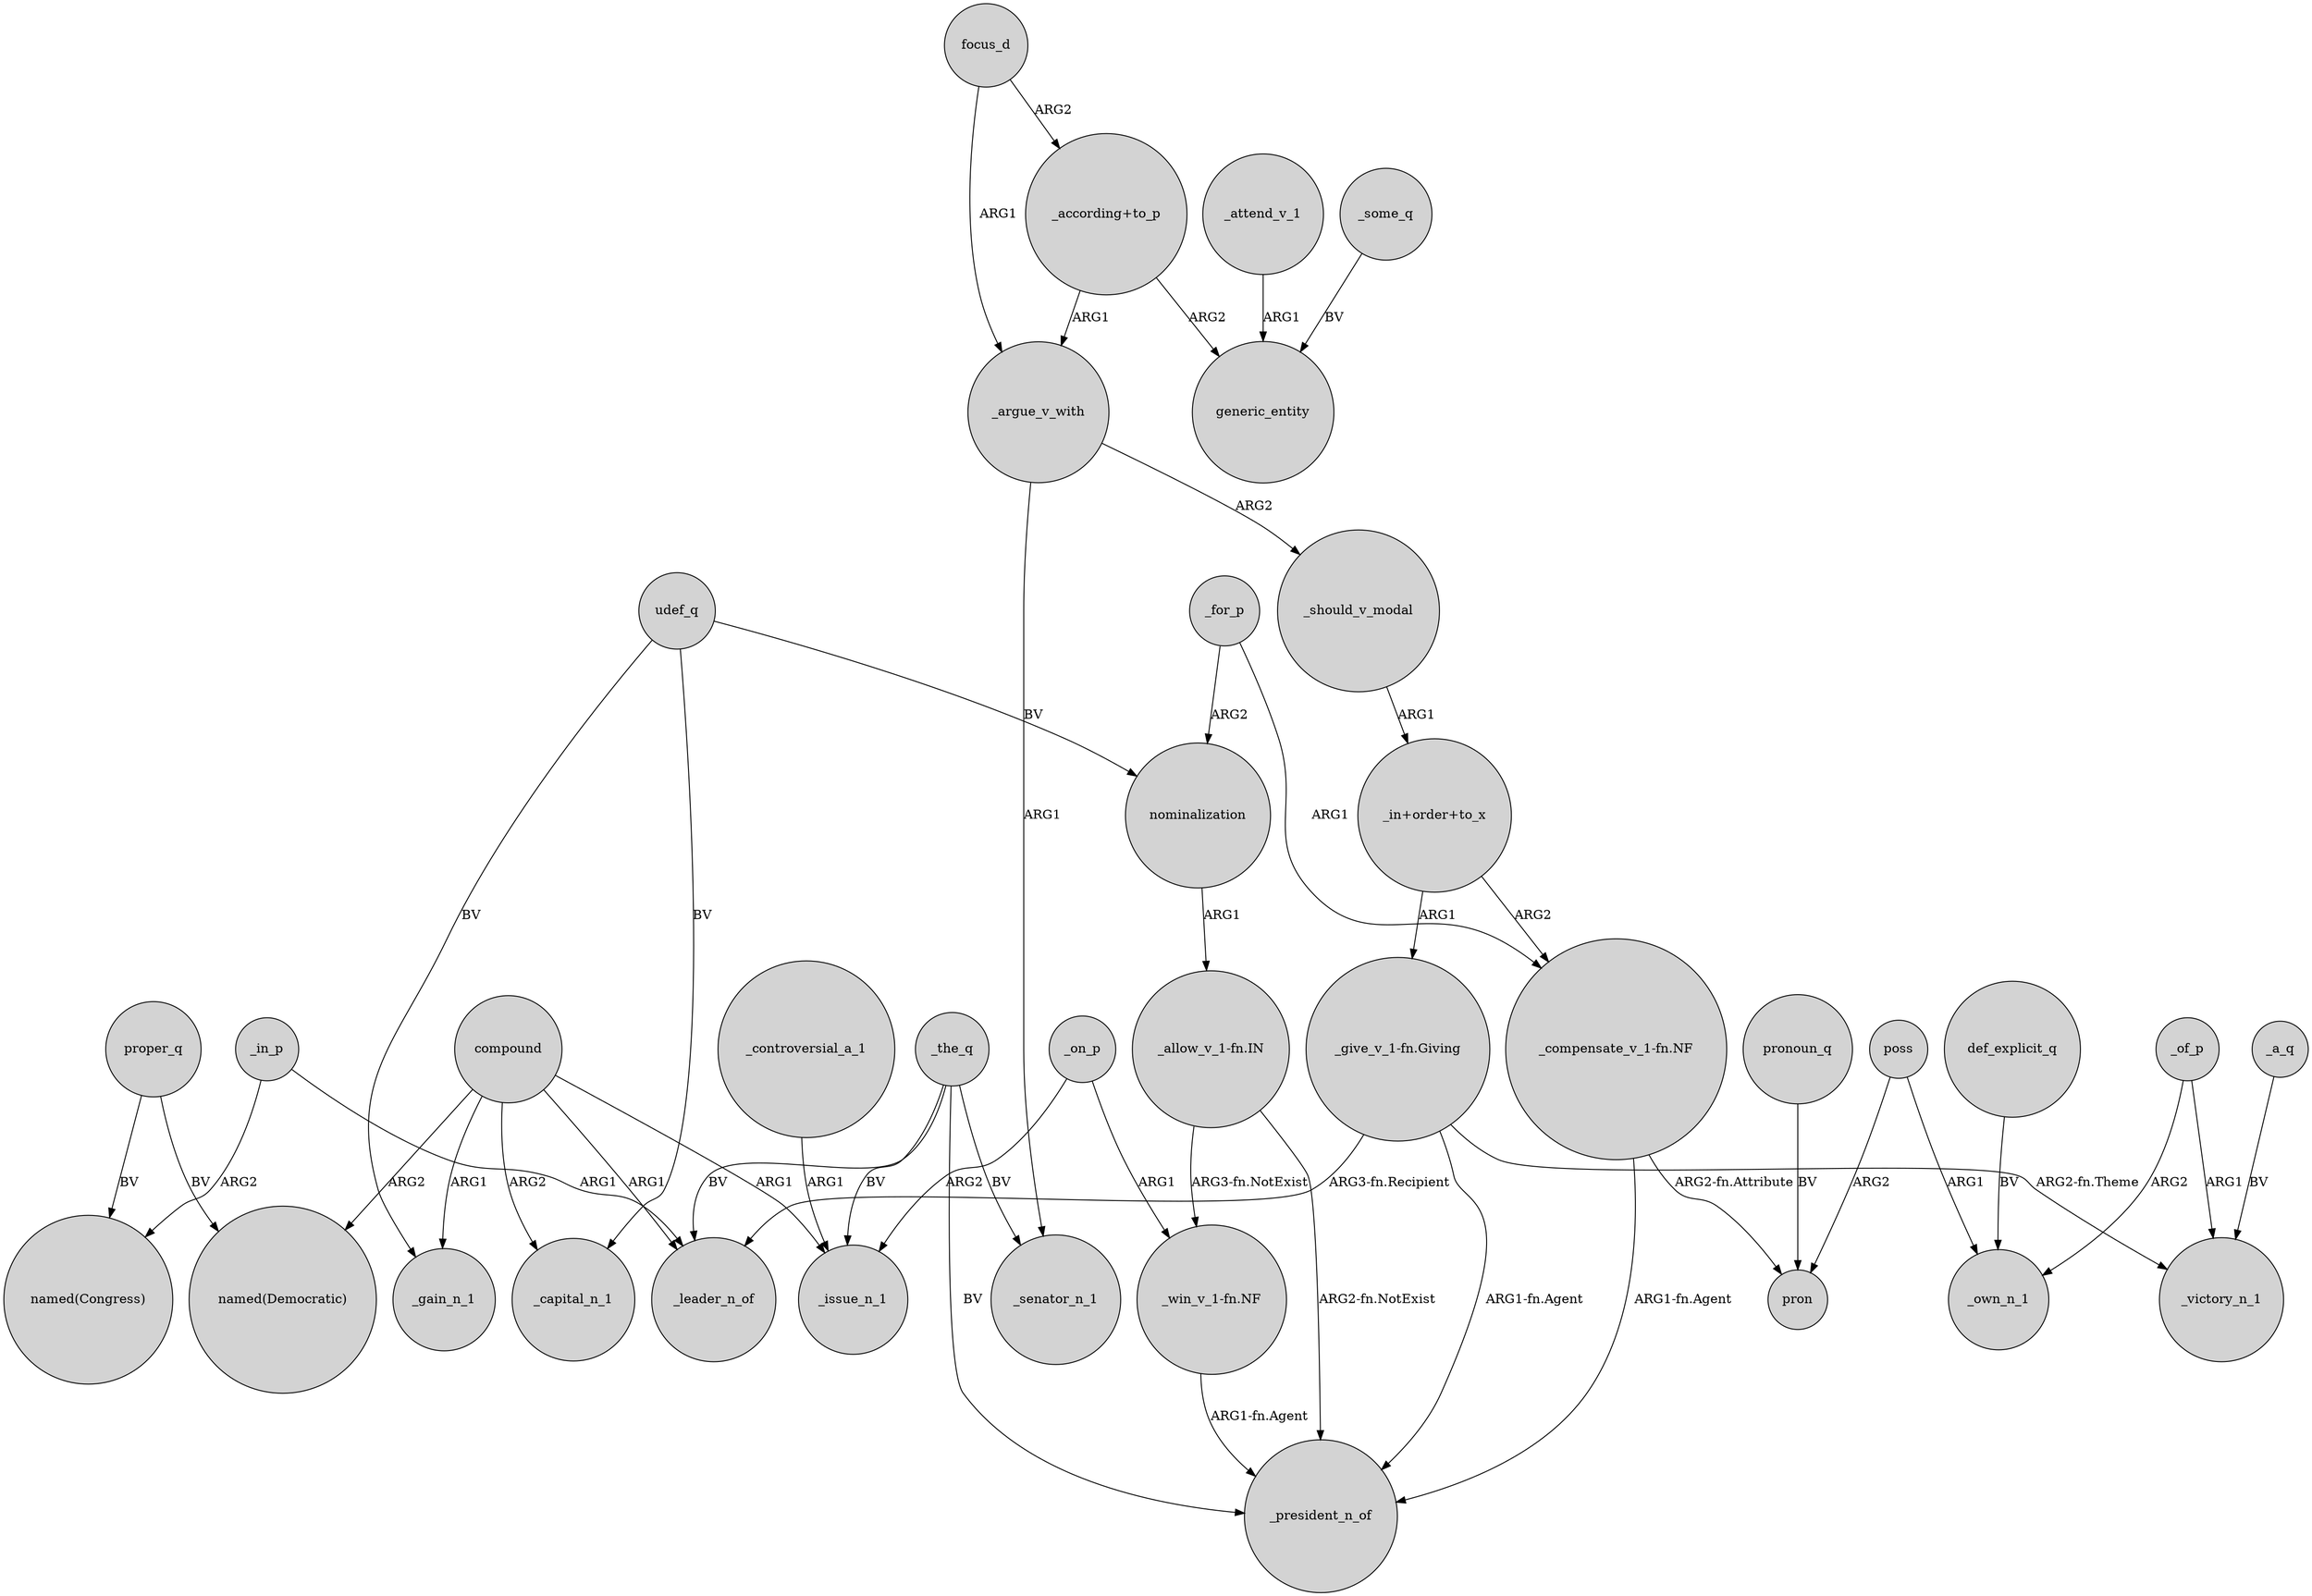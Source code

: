 digraph {
	node [shape=circle style=filled]
	_controversial_a_1 -> _issue_n_1 [label=ARG1]
	_a_q -> _victory_n_1 [label=BV]
	"_compensate_v_1-fn.NF" -> _president_n_of [label="ARG1-fn.Agent"]
	_argue_v_with -> _senator_n_1 [label=ARG1]
	focus_d -> _argue_v_with [label=ARG1]
	_in_p -> _leader_n_of [label=ARG1]
	_of_p -> _own_n_1 [label=ARG2]
	compound -> _capital_n_1 [label=ARG2]
	poss -> pron [label=ARG2]
	_for_p -> "_compensate_v_1-fn.NF" [label=ARG1]
	"_allow_v_1-fn.IN" -> "_win_v_1-fn.NF" [label="ARG3-fn.NotExist"]
	udef_q -> _gain_n_1 [label=BV]
	_should_v_modal -> "_in+order+to_x" [label=ARG1]
	_the_q -> _senator_n_1 [label=BV]
	proper_q -> "named(Democratic)" [label=BV]
	"_compensate_v_1-fn.NF" -> pron [label="ARG2-fn.Attribute"]
	_for_p -> nominalization [label=ARG2]
	"_according+to_p" -> generic_entity [label=ARG2]
	"_according+to_p" -> _argue_v_with [label=ARG1]
	compound -> _leader_n_of [label=ARG1]
	_the_q -> _issue_n_1 [label=BV]
	_of_p -> _victory_n_1 [label=ARG1]
	def_explicit_q -> _own_n_1 [label=BV]
	"_give_v_1-fn.Giving" -> _victory_n_1 [label="ARG2-fn.Theme"]
	proper_q -> "named(Congress)" [label=BV]
	poss -> _own_n_1 [label=ARG1]
	"_give_v_1-fn.Giving" -> _president_n_of [label="ARG1-fn.Agent"]
	pronoun_q -> pron [label=BV]
	compound -> "named(Democratic)" [label=ARG2]
	_on_p -> "_win_v_1-fn.NF" [label=ARG1]
	"_give_v_1-fn.Giving" -> _leader_n_of [label="ARG3-fn.Recipient"]
	_on_p -> _issue_n_1 [label=ARG2]
	_the_q -> _president_n_of [label=BV]
	_the_q -> _leader_n_of [label=BV]
	_some_q -> generic_entity [label=BV]
	focus_d -> "_according+to_p" [label=ARG2]
	"_in+order+to_x" -> "_give_v_1-fn.Giving" [label=ARG1]
	udef_q -> nominalization [label=BV]
	nominalization -> "_allow_v_1-fn.IN" [label=ARG1]
	compound -> _issue_n_1 [label=ARG1]
	compound -> _gain_n_1 [label=ARG1]
	"_win_v_1-fn.NF" -> _president_n_of [label="ARG1-fn.Agent"]
	_argue_v_with -> _should_v_modal [label=ARG2]
	"_allow_v_1-fn.IN" -> _president_n_of [label="ARG2-fn.NotExist"]
	_in_p -> "named(Congress)" [label=ARG2]
	_attend_v_1 -> generic_entity [label=ARG1]
	udef_q -> _capital_n_1 [label=BV]
	"_in+order+to_x" -> "_compensate_v_1-fn.NF" [label=ARG2]
}
